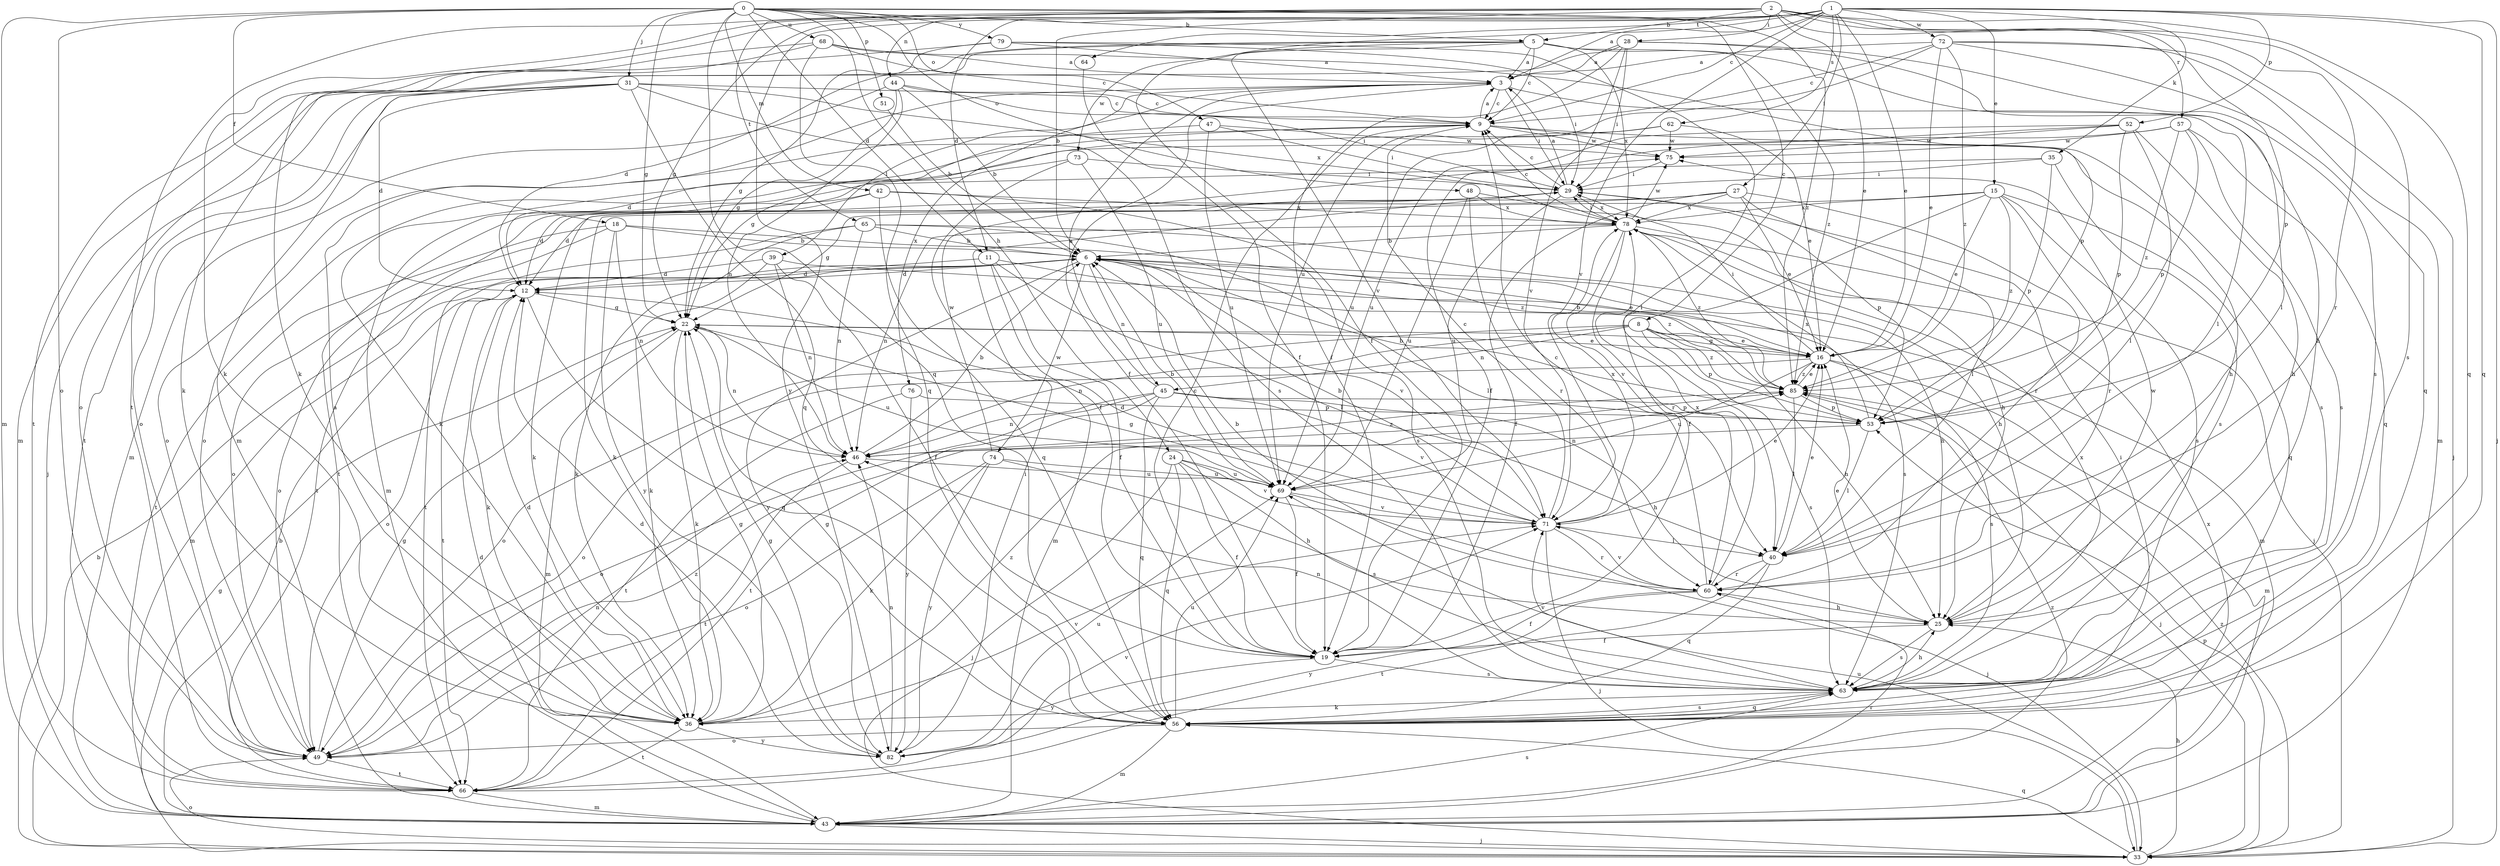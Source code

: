 strict digraph  {
0;
1;
2;
3;
5;
6;
8;
9;
11;
12;
15;
16;
18;
19;
22;
24;
25;
27;
28;
29;
31;
33;
35;
36;
39;
40;
42;
43;
44;
45;
46;
47;
48;
49;
51;
52;
53;
56;
57;
60;
62;
63;
64;
65;
66;
68;
69;
71;
72;
73;
74;
75;
76;
78;
79;
82;
85;
0 -> 5  [label=b];
0 -> 8  [label=c];
0 -> 11  [label=d];
0 -> 18  [label=f];
0 -> 22  [label=g];
0 -> 24  [label=h];
0 -> 31  [label=j];
0 -> 42  [label=m];
0 -> 43  [label=m];
0 -> 47  [label=o];
0 -> 48  [label=o];
0 -> 49  [label=o];
0 -> 51  [label=p];
0 -> 56  [label=q];
0 -> 68  [label=u];
0 -> 79  [label=y];
0 -> 85  [label=z];
1 -> 3  [label=a];
1 -> 9  [label=c];
1 -> 11  [label=d];
1 -> 15  [label=e];
1 -> 16  [label=e];
1 -> 19  [label=f];
1 -> 22  [label=g];
1 -> 27  [label=i];
1 -> 33  [label=j];
1 -> 35  [label=k];
1 -> 36  [label=k];
1 -> 52  [label=p];
1 -> 56  [label=q];
1 -> 62  [label=s];
1 -> 64  [label=t];
1 -> 71  [label=v];
1 -> 72  [label=w];
1 -> 82  [label=y];
2 -> 5  [label=b];
2 -> 6  [label=b];
2 -> 16  [label=e];
2 -> 28  [label=i];
2 -> 36  [label=k];
2 -> 44  [label=n];
2 -> 53  [label=p];
2 -> 56  [label=q];
2 -> 57  [label=r];
2 -> 60  [label=r];
2 -> 63  [label=s];
2 -> 65  [label=t];
2 -> 66  [label=t];
3 -> 9  [label=c];
3 -> 19  [label=f];
3 -> 29  [label=i];
3 -> 39  [label=l];
3 -> 40  [label=l];
3 -> 76  [label=x];
5 -> 3  [label=a];
5 -> 9  [label=c];
5 -> 12  [label=d];
5 -> 25  [label=h];
5 -> 43  [label=m];
5 -> 71  [label=v];
5 -> 73  [label=w];
5 -> 78  [label=x];
5 -> 85  [label=z];
6 -> 12  [label=d];
6 -> 16  [label=e];
6 -> 25  [label=h];
6 -> 43  [label=m];
6 -> 45  [label=n];
6 -> 63  [label=s];
6 -> 71  [label=v];
6 -> 74  [label=w];
6 -> 82  [label=y];
8 -> 16  [label=e];
8 -> 25  [label=h];
8 -> 45  [label=n];
8 -> 46  [label=n];
8 -> 49  [label=o];
8 -> 53  [label=p];
8 -> 63  [label=s];
8 -> 85  [label=z];
9 -> 3  [label=a];
9 -> 25  [label=h];
9 -> 36  [label=k];
9 -> 49  [label=o];
9 -> 63  [label=s];
9 -> 75  [label=w];
11 -> 12  [label=d];
11 -> 19  [label=f];
11 -> 40  [label=l];
11 -> 43  [label=m];
11 -> 85  [label=z];
12 -> 22  [label=g];
12 -> 36  [label=k];
12 -> 49  [label=o];
12 -> 56  [label=q];
12 -> 66  [label=t];
15 -> 16  [label=e];
15 -> 19  [label=f];
15 -> 22  [label=g];
15 -> 56  [label=q];
15 -> 60  [label=r];
15 -> 63  [label=s];
15 -> 78  [label=x];
15 -> 85  [label=z];
16 -> 6  [label=b];
16 -> 22  [label=g];
16 -> 29  [label=i];
16 -> 43  [label=m];
16 -> 49  [label=o];
16 -> 63  [label=s];
16 -> 69  [label=u];
16 -> 85  [label=z];
18 -> 6  [label=b];
18 -> 46  [label=n];
18 -> 49  [label=o];
18 -> 66  [label=t];
18 -> 82  [label=y];
18 -> 85  [label=z];
19 -> 9  [label=c];
19 -> 63  [label=s];
19 -> 82  [label=y];
22 -> 16  [label=e];
22 -> 36  [label=k];
22 -> 43  [label=m];
22 -> 46  [label=n];
22 -> 69  [label=u];
24 -> 19  [label=f];
24 -> 25  [label=h];
24 -> 33  [label=j];
24 -> 56  [label=q];
24 -> 69  [label=u];
24 -> 71  [label=v];
25 -> 16  [label=e];
25 -> 19  [label=f];
25 -> 63  [label=s];
25 -> 75  [label=w];
27 -> 12  [label=d];
27 -> 16  [label=e];
27 -> 19  [label=f];
27 -> 36  [label=k];
27 -> 40  [label=l];
27 -> 60  [label=r];
27 -> 78  [label=x];
28 -> 3  [label=a];
28 -> 19  [label=f];
28 -> 29  [label=i];
28 -> 40  [label=l];
28 -> 49  [label=o];
28 -> 63  [label=s];
28 -> 71  [label=v];
29 -> 3  [label=a];
29 -> 9  [label=c];
29 -> 36  [label=k];
29 -> 49  [label=o];
29 -> 53  [label=p];
29 -> 69  [label=u];
29 -> 78  [label=x];
31 -> 9  [label=c];
31 -> 12  [label=d];
31 -> 33  [label=j];
31 -> 49  [label=o];
31 -> 56  [label=q];
31 -> 63  [label=s];
31 -> 66  [label=t];
31 -> 78  [label=x];
33 -> 6  [label=b];
33 -> 22  [label=g];
33 -> 25  [label=h];
33 -> 49  [label=o];
33 -> 53  [label=p];
33 -> 56  [label=q];
33 -> 69  [label=u];
33 -> 85  [label=z];
35 -> 29  [label=i];
35 -> 53  [label=p];
35 -> 63  [label=s];
35 -> 66  [label=t];
36 -> 3  [label=a];
36 -> 12  [label=d];
36 -> 22  [label=g];
36 -> 66  [label=t];
36 -> 71  [label=v];
36 -> 82  [label=y];
36 -> 85  [label=z];
39 -> 12  [label=d];
39 -> 19  [label=f];
39 -> 36  [label=k];
39 -> 43  [label=m];
39 -> 46  [label=n];
40 -> 16  [label=e];
40 -> 56  [label=q];
40 -> 60  [label=r];
40 -> 66  [label=t];
42 -> 12  [label=d];
42 -> 56  [label=q];
42 -> 63  [label=s];
42 -> 66  [label=t];
42 -> 78  [label=x];
43 -> 6  [label=b];
43 -> 12  [label=d];
43 -> 33  [label=j];
43 -> 60  [label=r];
43 -> 63  [label=s];
43 -> 78  [label=x];
43 -> 85  [label=z];
44 -> 6  [label=b];
44 -> 9  [label=c];
44 -> 22  [label=g];
44 -> 29  [label=i];
44 -> 43  [label=m];
44 -> 46  [label=n];
45 -> 3  [label=a];
45 -> 25  [label=h];
45 -> 46  [label=n];
45 -> 49  [label=o];
45 -> 53  [label=p];
45 -> 56  [label=q];
45 -> 66  [label=t];
45 -> 71  [label=v];
46 -> 6  [label=b];
46 -> 66  [label=t];
46 -> 69  [label=u];
46 -> 85  [label=z];
47 -> 12  [label=d];
47 -> 29  [label=i];
47 -> 69  [label=u];
47 -> 75  [label=w];
48 -> 25  [label=h];
48 -> 60  [label=r];
48 -> 69  [label=u];
48 -> 78  [label=x];
49 -> 22  [label=g];
49 -> 46  [label=n];
49 -> 66  [label=t];
49 -> 85  [label=z];
51 -> 6  [label=b];
52 -> 19  [label=f];
52 -> 25  [label=h];
52 -> 40  [label=l];
52 -> 53  [label=p];
52 -> 69  [label=u];
52 -> 75  [label=w];
53 -> 6  [label=b];
53 -> 40  [label=l];
53 -> 46  [label=n];
53 -> 78  [label=x];
56 -> 22  [label=g];
56 -> 29  [label=i];
56 -> 43  [label=m];
56 -> 49  [label=o];
56 -> 63  [label=s];
56 -> 69  [label=u];
57 -> 49  [label=o];
57 -> 53  [label=p];
57 -> 56  [label=q];
57 -> 63  [label=s];
57 -> 75  [label=w];
57 -> 85  [label=z];
60 -> 6  [label=b];
60 -> 9  [label=c];
60 -> 19  [label=f];
60 -> 25  [label=h];
60 -> 71  [label=v];
60 -> 78  [label=x];
60 -> 82  [label=y];
62 -> 16  [label=e];
62 -> 22  [label=g];
62 -> 69  [label=u];
62 -> 75  [label=w];
63 -> 25  [label=h];
63 -> 36  [label=k];
63 -> 46  [label=n];
63 -> 56  [label=q];
63 -> 71  [label=v];
63 -> 78  [label=x];
64 -> 19  [label=f];
65 -> 6  [label=b];
65 -> 25  [label=h];
65 -> 36  [label=k];
65 -> 40  [label=l];
65 -> 46  [label=n];
65 -> 66  [label=t];
66 -> 43  [label=m];
66 -> 71  [label=v];
68 -> 3  [label=a];
68 -> 9  [label=c];
68 -> 36  [label=k];
68 -> 53  [label=p];
68 -> 56  [label=q];
68 -> 66  [label=t];
69 -> 6  [label=b];
69 -> 19  [label=f];
69 -> 33  [label=j];
69 -> 71  [label=v];
71 -> 6  [label=b];
71 -> 9  [label=c];
71 -> 12  [label=d];
71 -> 16  [label=e];
71 -> 22  [label=g];
71 -> 33  [label=j];
71 -> 40  [label=l];
71 -> 60  [label=r];
71 -> 78  [label=x];
72 -> 3  [label=a];
72 -> 9  [label=c];
72 -> 16  [label=e];
72 -> 33  [label=j];
72 -> 43  [label=m];
72 -> 56  [label=q];
72 -> 69  [label=u];
72 -> 85  [label=z];
73 -> 19  [label=f];
73 -> 29  [label=i];
73 -> 43  [label=m];
73 -> 69  [label=u];
74 -> 36  [label=k];
74 -> 49  [label=o];
74 -> 63  [label=s];
74 -> 69  [label=u];
74 -> 75  [label=w];
74 -> 82  [label=y];
75 -> 29  [label=i];
76 -> 53  [label=p];
76 -> 66  [label=t];
76 -> 82  [label=y];
78 -> 6  [label=b];
78 -> 9  [label=c];
78 -> 29  [label=i];
78 -> 33  [label=j];
78 -> 46  [label=n];
78 -> 60  [label=r];
78 -> 71  [label=v];
78 -> 75  [label=w];
78 -> 85  [label=z];
79 -> 3  [label=a];
79 -> 22  [label=g];
79 -> 29  [label=i];
79 -> 40  [label=l];
79 -> 43  [label=m];
82 -> 12  [label=d];
82 -> 22  [label=g];
82 -> 29  [label=i];
82 -> 46  [label=n];
82 -> 69  [label=u];
85 -> 16  [label=e];
85 -> 33  [label=j];
85 -> 40  [label=l];
85 -> 53  [label=p];
}
